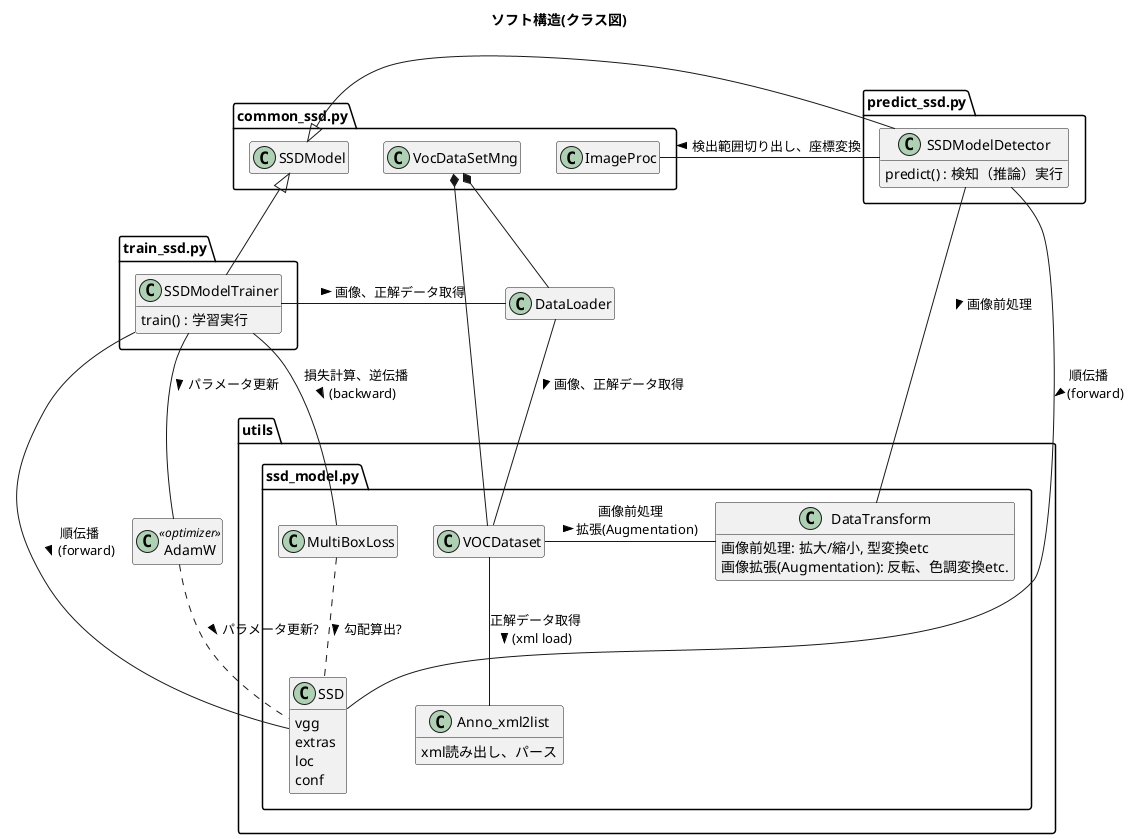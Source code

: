 @startuml soft_structure

hide empty members
allowmixing

title ソフト構造(クラス図)

' package data {
'     database "画像" as ImageFile
'     database "正解データ(xml)" as AnnoFile
'     database "VGG16学習済みパラメータ" as vgg16_reducefdc

' }


class AdamW << optimizer >>

package utils {
    package "ssd_model.py" as ssd_model {
        class SSD {
            vgg
            extras
            loc
            conf
        }
        class VOCDataset
        class DataTransform
        {
            {method}画像前処理: 拡大/縮小, 型変換etc
            {method}画像拡張(Augmentation): 反転、色調変換etc.
        }
        class Anno_xml2list
        {
            {method}xml読み出し、パース
        }
        class MultiBoxLoss
    }
}

package "common_ssd.py" as common_ssd {
    class SSDModel
    class VocDataSetMng
    class ImageProc
}

package "train_ssd.py" as train_ssd {
    class SSDModelTrainer {
        train() : 学習実行
    }
}

package "predict_ssd.py" as predict_ssd {
    class SSDModelDetector {
        predict() : 検知（推論）実行
    }
}

SSDModel <|- SSDModelTrainer
SSDModel <|- SSDModelDetector

SSDModelTrainer - DataLoader : 画像、正解データ取得 >
' SSD -- vgg16_reducefdc : load >
SSDModelTrainer - SSD : 順伝播\n(forward) >
SSDModelTrainer - MultiBoxLoss : 損失計算、逆伝播\n(backward) >
SSDModelTrainer -d- AdamW : パラメータ更新 >
MultiBoxLoss .. SSD : 勾配算出? >
AdamW .. SSD : パラメータ更新? >

SSDModelDetector - ImageProc : 検出範囲切り出し、座標変換 >
SSDModelDetector -- DataTransform : 画像前処理 >
SSDModelDetector - SSD : 順伝播\n(forward) >


VocDataSetMng *-- VOCDataset
VocDataSetMng *-- DataLoader

DataLoader -- VOCDataset : 画像、正解データ取得 >
VOCDataset - DataTransform : 画像前処理\n拡張(Augmentation) >
VOCDataset -d- Anno_xml2list : 正解データ取得\n(xml load) > 
' Anno_xml2list -- AnnoFile : load >
' VOCDataset -- ImageFile : load >

@enduml

